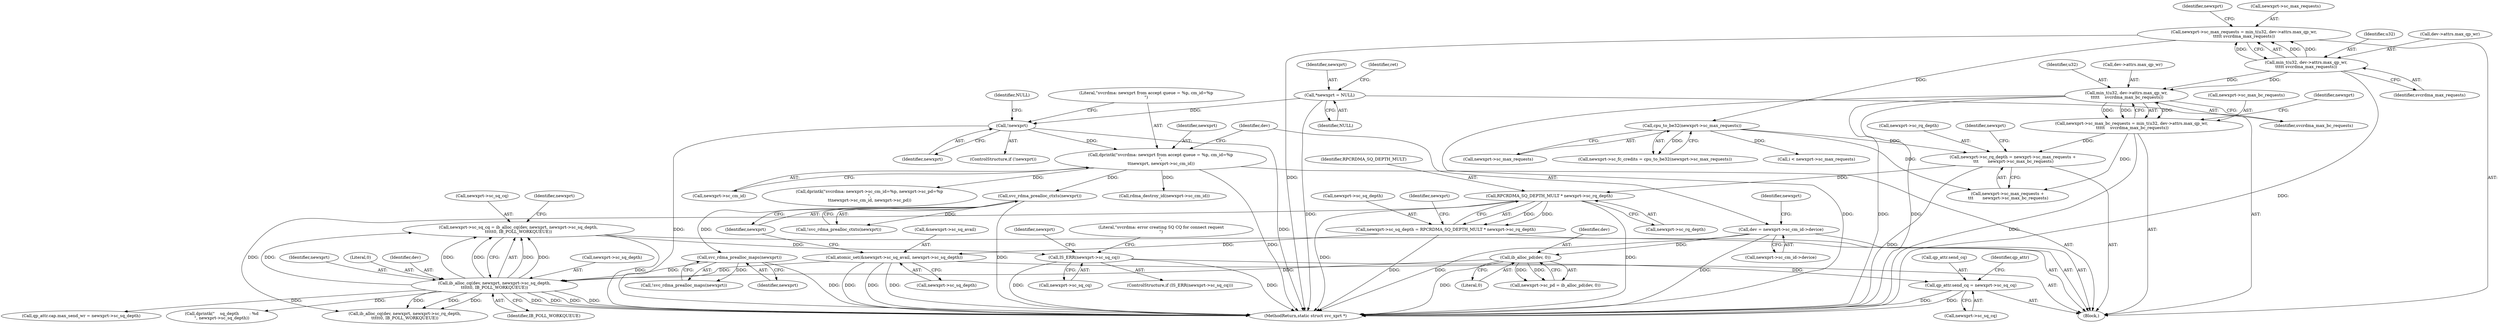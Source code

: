 digraph "0_linux_c70422f760c120480fee4de6c38804c72aa26bc1_44@API" {
"1000440" [label="(Call,qp_attr.send_cq = newxprt->sc_sq_cq)"];
"1000346" [label="(Call,IS_ERR(newxprt->sc_sq_cq))"];
"1000333" [label="(Call,newxprt->sc_sq_cq = ib_alloc_cq(dev, newxprt, newxprt->sc_sq_depth,\n\t\t\t\t\t0, IB_POLL_WORKQUEUE))"];
"1000337" [label="(Call,ib_alloc_cq(dev, newxprt, newxprt->sc_sq_depth,\n\t\t\t\t\t0, IB_POLL_WORKQUEUE))"];
"1000321" [label="(Call,ib_alloc_pd(dev, 0))"];
"1000184" [label="(Call,dev = newxprt->sc_cm_id->device)"];
"1000290" [label="(Call,svc_rdma_prealloc_maps(newxprt))"];
"1000285" [label="(Call,svc_rdma_prealloc_ctxts(newxprt))"];
"1000178" [label="(Call,dprintk(\"svcrdma: newxprt from accept queue = %p, cm_id=%p\n\",\n \t\tnewxprt, newxprt->sc_cm_id))"];
"1000174" [label="(Call,!newxprt)"];
"1000116" [label="(Call,*newxprt = NULL)"];
"1000275" [label="(Call,atomic_set(&newxprt->sc_sq_avail, newxprt->sc_sq_depth))"];
"1000266" [label="(Call,newxprt->sc_sq_depth = RPCRDMA_SQ_DEPTH_MULT * newxprt->sc_rq_depth)"];
"1000270" [label="(Call,RPCRDMA_SQ_DEPTH_MULT * newxprt->sc_rq_depth)"];
"1000255" [label="(Call,newxprt->sc_rq_depth = newxprt->sc_max_requests +\n \t\t\t       newxprt->sc_max_bc_requests)"];
"1000239" [label="(Call,cpu_to_be32(newxprt->sc_max_requests))"];
"1000223" [label="(Call,newxprt->sc_max_requests = min_t(u32, dev->attrs.max_qp_wr,\n\t\t\t\t\t svcrdma_max_requests))"];
"1000227" [label="(Call,min_t(u32, dev->attrs.max_qp_wr,\n\t\t\t\t\t svcrdma_max_requests))"];
"1000243" [label="(Call,newxprt->sc_max_bc_requests = min_t(u32, dev->attrs.max_qp_wr,\n \t\t\t\t\t    svcrdma_max_bc_requests))"];
"1000247" [label="(Call,min_t(u32, dev->attrs.max_qp_wr,\n \t\t\t\t\t    svcrdma_max_bc_requests))"];
"1000449" [label="(Identifier,qp_attr)"];
"1000322" [label="(Identifier,dev)"];
"1000117" [label="(Identifier,newxprt)"];
"1000321" [label="(Call,ib_alloc_pd(dev, 0))"];
"1000186" [label="(Call,newxprt->sc_cm_id->device)"];
"1000180" [label="(Identifier,newxprt)"];
"1000175" [label="(Identifier,newxprt)"];
"1000249" [label="(Call,dev->attrs.max_qp_wr)"];
"1000116" [label="(Call,*newxprt = NULL)"];
"1000444" [label="(Call,newxprt->sc_sq_cq)"];
"1000333" [label="(Call,newxprt->sc_sq_cq = ib_alloc_cq(dev, newxprt, newxprt->sc_sq_depth,\n\t\t\t\t\t0, IB_POLL_WORKQUEUE))"];
"1000118" [label="(Identifier,NULL)"];
"1000441" [label="(Call,qp_attr.send_cq)"];
"1000275" [label="(Call,atomic_set(&newxprt->sc_sq_avail, newxprt->sc_sq_depth))"];
"1000289" [label="(Call,!svc_rdma_prealloc_maps(newxprt))"];
"1000181" [label="(Call,newxprt->sc_cm_id)"];
"1000266" [label="(Call,newxprt->sc_sq_depth = RPCRDMA_SQ_DEPTH_MULT * newxprt->sc_rq_depth)"];
"1000270" [label="(Call,RPCRDMA_SQ_DEPTH_MULT * newxprt->sc_rq_depth)"];
"1000184" [label="(Call,dev = newxprt->sc_cm_id->device)"];
"1000334" [label="(Call,newxprt->sc_sq_cq)"];
"1000454" [label="(Call,dprintk(\"svcrdma: newxprt->sc_cm_id=%p, newxprt->sc_pd=%p\n\",\n\t\tnewxprt->sc_cm_id, newxprt->sc_pd))"];
"1000345" [label="(ControlStructure,if (IS_ERR(newxprt->sc_sq_cq)))"];
"1000177" [label="(Identifier,NULL)"];
"1000235" [label="(Call,newxprt->sc_fc_credits = cpu_to_be32(newxprt->sc_max_requests))"];
"1000247" [label="(Call,min_t(u32, dev->attrs.max_qp_wr,\n \t\t\t\t\t    svcrdma_max_bc_requests))"];
"1000267" [label="(Call,newxprt->sc_sq_depth)"];
"1000244" [label="(Call,newxprt->sc_max_bc_requests)"];
"1000254" [label="(Identifier,svcrdma_max_bc_requests)"];
"1000285" [label="(Call,svc_rdma_prealloc_ctxts(newxprt))"];
"1000278" [label="(Identifier,newxprt)"];
"1000786" [label="(Call,rdma_destroy_id(newxprt->sc_cm_id))"];
"1000276" [label="(Call,&newxprt->sc_sq_avail)"];
"1000228" [label="(Identifier,u32)"];
"1000248" [label="(Identifier,u32)"];
"1000346" [label="(Call,IS_ERR(newxprt->sc_sq_cq))"];
"1000280" [label="(Call,newxprt->sc_sq_depth)"];
"1000271" [label="(Identifier,RPCRDMA_SQ_DEPTH_MULT)"];
"1000256" [label="(Call,newxprt->sc_rq_depth)"];
"1000440" [label="(Call,qp_attr.send_cq = newxprt->sc_sq_cq)"];
"1000352" [label="(Literal,\"svcrdma: error creating SQ CQ for connect request\n\")"];
"1000323" [label="(Literal,0)"];
"1000174" [label="(Call,!newxprt)"];
"1000340" [label="(Call,newxprt->sc_sq_depth)"];
"1000317" [label="(Call,newxprt->sc_pd = ib_alloc_pd(dev, 0))"];
"1000243" [label="(Call,newxprt->sc_max_bc_requests = min_t(u32, dev->attrs.max_qp_wr,\n \t\t\t\t\t    svcrdma_max_bc_requests))"];
"1000193" [label="(Identifier,newxprt)"];
"1000284" [label="(Call,!svc_rdma_prealloc_ctxts(newxprt))"];
"1000185" [label="(Identifier,dev)"];
"1000257" [label="(Identifier,newxprt)"];
"1000229" [label="(Call,dev->attrs.max_qp_wr)"];
"1000344" [label="(Identifier,IB_POLL_WORKQUEUE)"];
"1000347" [label="(Call,newxprt->sc_sq_cq)"];
"1000173" [label="(ControlStructure,if (!newxprt))"];
"1000223" [label="(Call,newxprt->sc_max_requests = min_t(u32, dev->attrs.max_qp_wr,\n\t\t\t\t\t svcrdma_max_requests))"];
"1000179" [label="(Literal,\"svcrdma: newxprt from accept queue = %p, cm_id=%p\n\")"];
"1000337" [label="(Call,ib_alloc_cq(dev, newxprt, newxprt->sc_sq_depth,\n\t\t\t\t\t0, IB_POLL_WORKQUEUE))"];
"1000339" [label="(Identifier,newxprt)"];
"1000797" [label="(MethodReturn,static struct svc_xprt *)"];
"1000272" [label="(Call,newxprt->sc_rq_depth)"];
"1000239" [label="(Call,cpu_to_be32(newxprt->sc_max_requests))"];
"1000113" [label="(Block,)"];
"1000178" [label="(Call,dprintk(\"svcrdma: newxprt from accept queue = %p, cm_id=%p\n\",\n \t\tnewxprt, newxprt->sc_cm_id))"];
"1000234" [label="(Identifier,svcrdma_max_requests)"];
"1000588" [label="(Call,i < newxprt->sc_max_requests)"];
"1000291" [label="(Identifier,newxprt)"];
"1000286" [label="(Identifier,newxprt)"];
"1000348" [label="(Identifier,newxprt)"];
"1000237" [label="(Identifier,newxprt)"];
"1000240" [label="(Call,newxprt->sc_max_requests)"];
"1000394" [label="(Call,qp_attr.cap.max_send_wr = newxprt->sc_sq_depth)"];
"1000290" [label="(Call,svc_rdma_prealloc_maps(newxprt))"];
"1000127" [label="(Identifier,ret)"];
"1000259" [label="(Call,newxprt->sc_max_requests +\n \t\t\t       newxprt->sc_max_bc_requests)"];
"1000343" [label="(Literal,0)"];
"1000338" [label="(Identifier,dev)"];
"1000743" [label="(Call,dprintk(\"    sq_depth        : %d\n\", newxprt->sc_sq_depth))"];
"1000268" [label="(Identifier,newxprt)"];
"1000358" [label="(Call,ib_alloc_cq(dev, newxprt, newxprt->sc_rq_depth,\n\t\t\t\t\t0, IB_POLL_WORKQUEUE))"];
"1000224" [label="(Call,newxprt->sc_max_requests)"];
"1000356" [label="(Identifier,newxprt)"];
"1000227" [label="(Call,min_t(u32, dev->attrs.max_qp_wr,\n\t\t\t\t\t svcrdma_max_requests))"];
"1000255" [label="(Call,newxprt->sc_rq_depth = newxprt->sc_max_requests +\n \t\t\t       newxprt->sc_max_bc_requests)"];
"1000440" -> "1000113"  [label="AST: "];
"1000440" -> "1000444"  [label="CFG: "];
"1000441" -> "1000440"  [label="AST: "];
"1000444" -> "1000440"  [label="AST: "];
"1000449" -> "1000440"  [label="CFG: "];
"1000440" -> "1000797"  [label="DDG: "];
"1000440" -> "1000797"  [label="DDG: "];
"1000346" -> "1000440"  [label="DDG: "];
"1000346" -> "1000345"  [label="AST: "];
"1000346" -> "1000347"  [label="CFG: "];
"1000347" -> "1000346"  [label="AST: "];
"1000352" -> "1000346"  [label="CFG: "];
"1000356" -> "1000346"  [label="CFG: "];
"1000346" -> "1000797"  [label="DDG: "];
"1000346" -> "1000797"  [label="DDG: "];
"1000333" -> "1000346"  [label="DDG: "];
"1000333" -> "1000113"  [label="AST: "];
"1000333" -> "1000337"  [label="CFG: "];
"1000334" -> "1000333"  [label="AST: "];
"1000337" -> "1000333"  [label="AST: "];
"1000348" -> "1000333"  [label="CFG: "];
"1000333" -> "1000797"  [label="DDG: "];
"1000337" -> "1000333"  [label="DDG: "];
"1000337" -> "1000333"  [label="DDG: "];
"1000337" -> "1000333"  [label="DDG: "];
"1000337" -> "1000333"  [label="DDG: "];
"1000337" -> "1000333"  [label="DDG: "];
"1000337" -> "1000344"  [label="CFG: "];
"1000338" -> "1000337"  [label="AST: "];
"1000339" -> "1000337"  [label="AST: "];
"1000340" -> "1000337"  [label="AST: "];
"1000343" -> "1000337"  [label="AST: "];
"1000344" -> "1000337"  [label="AST: "];
"1000337" -> "1000797"  [label="DDG: "];
"1000337" -> "1000797"  [label="DDG: "];
"1000337" -> "1000797"  [label="DDG: "];
"1000337" -> "1000797"  [label="DDG: "];
"1000321" -> "1000337"  [label="DDG: "];
"1000290" -> "1000337"  [label="DDG: "];
"1000275" -> "1000337"  [label="DDG: "];
"1000337" -> "1000358"  [label="DDG: "];
"1000337" -> "1000358"  [label="DDG: "];
"1000337" -> "1000358"  [label="DDG: "];
"1000337" -> "1000394"  [label="DDG: "];
"1000337" -> "1000743"  [label="DDG: "];
"1000321" -> "1000317"  [label="AST: "];
"1000321" -> "1000323"  [label="CFG: "];
"1000322" -> "1000321"  [label="AST: "];
"1000323" -> "1000321"  [label="AST: "];
"1000317" -> "1000321"  [label="CFG: "];
"1000321" -> "1000797"  [label="DDG: "];
"1000321" -> "1000317"  [label="DDG: "];
"1000321" -> "1000317"  [label="DDG: "];
"1000184" -> "1000321"  [label="DDG: "];
"1000184" -> "1000113"  [label="AST: "];
"1000184" -> "1000186"  [label="CFG: "];
"1000185" -> "1000184"  [label="AST: "];
"1000186" -> "1000184"  [label="AST: "];
"1000193" -> "1000184"  [label="CFG: "];
"1000184" -> "1000797"  [label="DDG: "];
"1000184" -> "1000797"  [label="DDG: "];
"1000290" -> "1000289"  [label="AST: "];
"1000290" -> "1000291"  [label="CFG: "];
"1000291" -> "1000290"  [label="AST: "];
"1000289" -> "1000290"  [label="CFG: "];
"1000290" -> "1000797"  [label="DDG: "];
"1000290" -> "1000289"  [label="DDG: "];
"1000285" -> "1000290"  [label="DDG: "];
"1000285" -> "1000284"  [label="AST: "];
"1000285" -> "1000286"  [label="CFG: "];
"1000286" -> "1000285"  [label="AST: "];
"1000284" -> "1000285"  [label="CFG: "];
"1000285" -> "1000797"  [label="DDG: "];
"1000285" -> "1000284"  [label="DDG: "];
"1000178" -> "1000285"  [label="DDG: "];
"1000178" -> "1000113"  [label="AST: "];
"1000178" -> "1000181"  [label="CFG: "];
"1000179" -> "1000178"  [label="AST: "];
"1000180" -> "1000178"  [label="AST: "];
"1000181" -> "1000178"  [label="AST: "];
"1000185" -> "1000178"  [label="CFG: "];
"1000178" -> "1000797"  [label="DDG: "];
"1000174" -> "1000178"  [label="DDG: "];
"1000178" -> "1000454"  [label="DDG: "];
"1000178" -> "1000786"  [label="DDG: "];
"1000174" -> "1000173"  [label="AST: "];
"1000174" -> "1000175"  [label="CFG: "];
"1000175" -> "1000174"  [label="AST: "];
"1000177" -> "1000174"  [label="CFG: "];
"1000179" -> "1000174"  [label="CFG: "];
"1000174" -> "1000797"  [label="DDG: "];
"1000174" -> "1000797"  [label="DDG: "];
"1000116" -> "1000174"  [label="DDG: "];
"1000116" -> "1000113"  [label="AST: "];
"1000116" -> "1000118"  [label="CFG: "];
"1000117" -> "1000116"  [label="AST: "];
"1000118" -> "1000116"  [label="AST: "];
"1000127" -> "1000116"  [label="CFG: "];
"1000116" -> "1000797"  [label="DDG: "];
"1000275" -> "1000113"  [label="AST: "];
"1000275" -> "1000280"  [label="CFG: "];
"1000276" -> "1000275"  [label="AST: "];
"1000280" -> "1000275"  [label="AST: "];
"1000286" -> "1000275"  [label="CFG: "];
"1000275" -> "1000797"  [label="DDG: "];
"1000275" -> "1000797"  [label="DDG: "];
"1000275" -> "1000797"  [label="DDG: "];
"1000266" -> "1000275"  [label="DDG: "];
"1000266" -> "1000113"  [label="AST: "];
"1000266" -> "1000270"  [label="CFG: "];
"1000267" -> "1000266"  [label="AST: "];
"1000270" -> "1000266"  [label="AST: "];
"1000278" -> "1000266"  [label="CFG: "];
"1000266" -> "1000797"  [label="DDG: "];
"1000270" -> "1000266"  [label="DDG: "];
"1000270" -> "1000266"  [label="DDG: "];
"1000270" -> "1000272"  [label="CFG: "];
"1000271" -> "1000270"  [label="AST: "];
"1000272" -> "1000270"  [label="AST: "];
"1000270" -> "1000797"  [label="DDG: "];
"1000270" -> "1000797"  [label="DDG: "];
"1000255" -> "1000270"  [label="DDG: "];
"1000270" -> "1000358"  [label="DDG: "];
"1000255" -> "1000113"  [label="AST: "];
"1000255" -> "1000259"  [label="CFG: "];
"1000256" -> "1000255"  [label="AST: "];
"1000259" -> "1000255"  [label="AST: "];
"1000268" -> "1000255"  [label="CFG: "];
"1000255" -> "1000797"  [label="DDG: "];
"1000239" -> "1000255"  [label="DDG: "];
"1000243" -> "1000255"  [label="DDG: "];
"1000239" -> "1000235"  [label="AST: "];
"1000239" -> "1000240"  [label="CFG: "];
"1000240" -> "1000239"  [label="AST: "];
"1000235" -> "1000239"  [label="CFG: "];
"1000239" -> "1000235"  [label="DDG: "];
"1000223" -> "1000239"  [label="DDG: "];
"1000239" -> "1000259"  [label="DDG: "];
"1000239" -> "1000588"  [label="DDG: "];
"1000223" -> "1000113"  [label="AST: "];
"1000223" -> "1000227"  [label="CFG: "];
"1000224" -> "1000223"  [label="AST: "];
"1000227" -> "1000223"  [label="AST: "];
"1000237" -> "1000223"  [label="CFG: "];
"1000223" -> "1000797"  [label="DDG: "];
"1000227" -> "1000223"  [label="DDG: "];
"1000227" -> "1000223"  [label="DDG: "];
"1000227" -> "1000223"  [label="DDG: "];
"1000227" -> "1000234"  [label="CFG: "];
"1000228" -> "1000227"  [label="AST: "];
"1000229" -> "1000227"  [label="AST: "];
"1000234" -> "1000227"  [label="AST: "];
"1000227" -> "1000797"  [label="DDG: "];
"1000227" -> "1000247"  [label="DDG: "];
"1000227" -> "1000247"  [label="DDG: "];
"1000243" -> "1000113"  [label="AST: "];
"1000243" -> "1000247"  [label="CFG: "];
"1000244" -> "1000243"  [label="AST: "];
"1000247" -> "1000243"  [label="AST: "];
"1000257" -> "1000243"  [label="CFG: "];
"1000243" -> "1000797"  [label="DDG: "];
"1000247" -> "1000243"  [label="DDG: "];
"1000247" -> "1000243"  [label="DDG: "];
"1000247" -> "1000243"  [label="DDG: "];
"1000243" -> "1000259"  [label="DDG: "];
"1000247" -> "1000254"  [label="CFG: "];
"1000248" -> "1000247"  [label="AST: "];
"1000249" -> "1000247"  [label="AST: "];
"1000254" -> "1000247"  [label="AST: "];
"1000247" -> "1000797"  [label="DDG: "];
"1000247" -> "1000797"  [label="DDG: "];
"1000247" -> "1000797"  [label="DDG: "];
}
